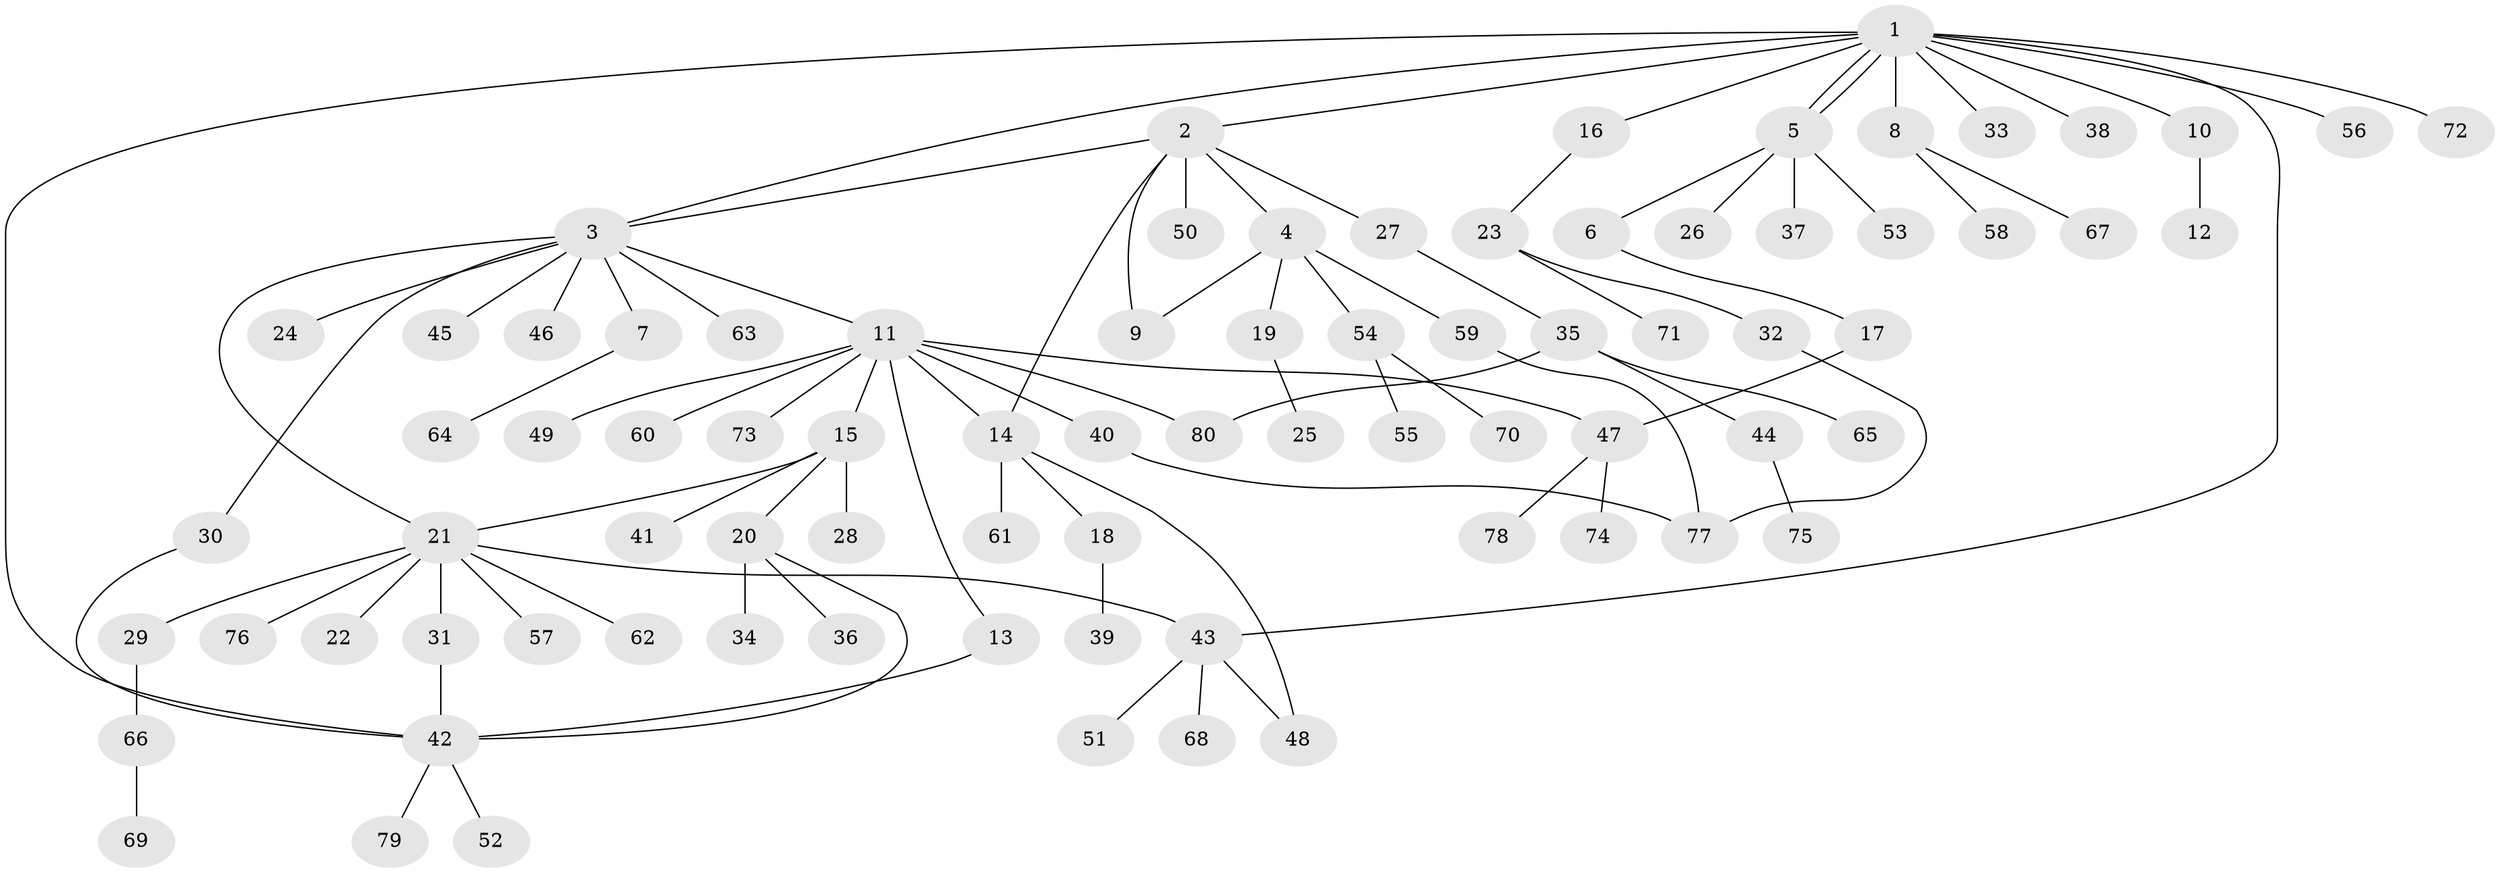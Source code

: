 // Generated by graph-tools (version 1.1) at 2025/11/02/27/25 16:11:10]
// undirected, 80 vertices, 94 edges
graph export_dot {
graph [start="1"]
  node [color=gray90,style=filled];
  1;
  2;
  3;
  4;
  5;
  6;
  7;
  8;
  9;
  10;
  11;
  12;
  13;
  14;
  15;
  16;
  17;
  18;
  19;
  20;
  21;
  22;
  23;
  24;
  25;
  26;
  27;
  28;
  29;
  30;
  31;
  32;
  33;
  34;
  35;
  36;
  37;
  38;
  39;
  40;
  41;
  42;
  43;
  44;
  45;
  46;
  47;
  48;
  49;
  50;
  51;
  52;
  53;
  54;
  55;
  56;
  57;
  58;
  59;
  60;
  61;
  62;
  63;
  64;
  65;
  66;
  67;
  68;
  69;
  70;
  71;
  72;
  73;
  74;
  75;
  76;
  77;
  78;
  79;
  80;
  1 -- 2;
  1 -- 3;
  1 -- 5;
  1 -- 5;
  1 -- 8;
  1 -- 10;
  1 -- 16;
  1 -- 33;
  1 -- 38;
  1 -- 42;
  1 -- 43;
  1 -- 56;
  1 -- 72;
  2 -- 3;
  2 -- 4;
  2 -- 9;
  2 -- 14;
  2 -- 27;
  2 -- 50;
  3 -- 7;
  3 -- 11;
  3 -- 21;
  3 -- 24;
  3 -- 30;
  3 -- 45;
  3 -- 46;
  3 -- 63;
  4 -- 9;
  4 -- 19;
  4 -- 54;
  4 -- 59;
  5 -- 6;
  5 -- 26;
  5 -- 37;
  5 -- 53;
  6 -- 17;
  7 -- 64;
  8 -- 58;
  8 -- 67;
  10 -- 12;
  11 -- 13;
  11 -- 14;
  11 -- 15;
  11 -- 40;
  11 -- 47;
  11 -- 49;
  11 -- 60;
  11 -- 73;
  11 -- 80;
  13 -- 42;
  14 -- 18;
  14 -- 48;
  14 -- 61;
  15 -- 20;
  15 -- 21;
  15 -- 28;
  15 -- 41;
  16 -- 23;
  17 -- 47;
  18 -- 39;
  19 -- 25;
  20 -- 34;
  20 -- 36;
  20 -- 42;
  21 -- 22;
  21 -- 29;
  21 -- 31;
  21 -- 43;
  21 -- 57;
  21 -- 62;
  21 -- 76;
  23 -- 32;
  23 -- 71;
  27 -- 35;
  29 -- 66;
  30 -- 42;
  31 -- 42;
  32 -- 77;
  35 -- 44;
  35 -- 65;
  35 -- 80;
  40 -- 77;
  42 -- 52;
  42 -- 79;
  43 -- 48;
  43 -- 51;
  43 -- 68;
  44 -- 75;
  47 -- 74;
  47 -- 78;
  54 -- 55;
  54 -- 70;
  59 -- 77;
  66 -- 69;
}
